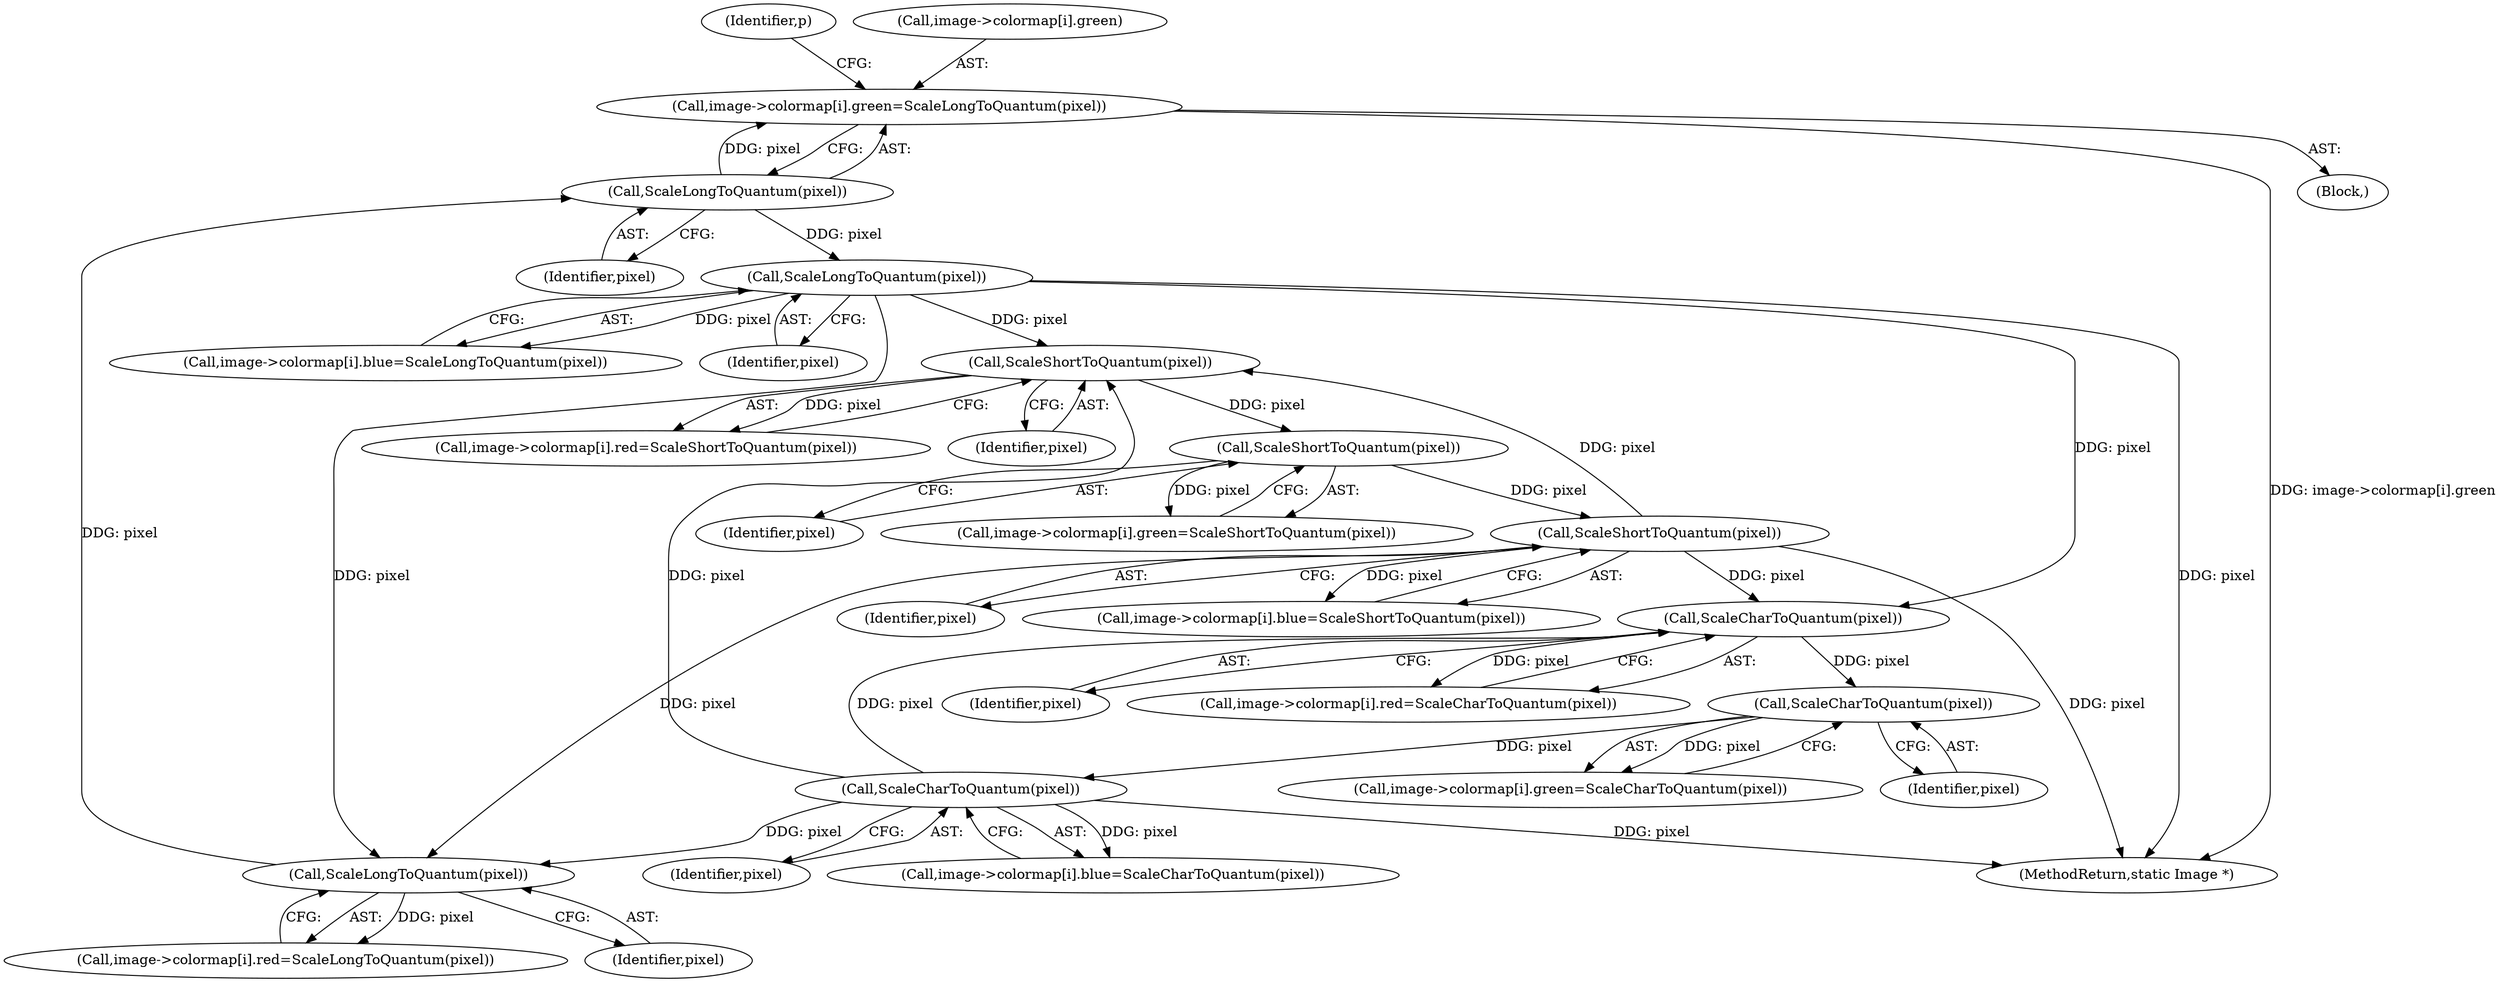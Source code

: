 digraph "0_ImageMagick_f6e9d0d9955e85bdd7540b251cd50d598dacc5e6_36@array" {
"1002278" [label="(Call,image->colormap[i].green=ScaleLongToQuantum(pixel))"];
"1002286" [label="(Call,ScaleLongToQuantum(pixel))"];
"1002269" [label="(Call,ScaleLongToQuantum(pixel))"];
"1002234" [label="(Call,ScaleShortToQuantum(pixel))"];
"1002217" [label="(Call,ScaleShortToQuantum(pixel))"];
"1002200" [label="(Call,ScaleShortToQuantum(pixel))"];
"1002165" [label="(Call,ScaleCharToQuantum(pixel))"];
"1002149" [label="(Call,ScaleCharToQuantum(pixel))"];
"1002133" [label="(Call,ScaleCharToQuantum(pixel))"];
"1002303" [label="(Call,ScaleLongToQuantum(pixel))"];
"1002166" [label="(Identifier,pixel)"];
"1002150" [label="(Identifier,pixel)"];
"1002261" [label="(Call,image->colormap[i].red=ScaleLongToQuantum(pixel))"];
"1002289" [label="(Identifier,p)"];
"1002270" [label="(Identifier,pixel)"];
"1002192" [label="(Call,image->colormap[i].red=ScaleShortToQuantum(pixel))"];
"1002200" [label="(Call,ScaleShortToQuantum(pixel))"];
"1002279" [label="(Call,image->colormap[i].green)"];
"1002295" [label="(Call,image->colormap[i].blue=ScaleLongToQuantum(pixel))"];
"1002217" [label="(Call,ScaleShortToQuantum(pixel))"];
"1002459" [label="(MethodReturn,static Image *)"];
"1002125" [label="(Call,image->colormap[i].red=ScaleCharToQuantum(pixel))"];
"1002278" [label="(Call,image->colormap[i].green=ScaleLongToQuantum(pixel))"];
"1002287" [label="(Identifier,pixel)"];
"1002253" [label="(Block,)"];
"1002304" [label="(Identifier,pixel)"];
"1002201" [label="(Identifier,pixel)"];
"1002235" [label="(Identifier,pixel)"];
"1002133" [label="(Call,ScaleCharToQuantum(pixel))"];
"1002165" [label="(Call,ScaleCharToQuantum(pixel))"];
"1002209" [label="(Call,image->colormap[i].green=ScaleShortToQuantum(pixel))"];
"1002269" [label="(Call,ScaleLongToQuantum(pixel))"];
"1002134" [label="(Identifier,pixel)"];
"1002303" [label="(Call,ScaleLongToQuantum(pixel))"];
"1002157" [label="(Call,image->colormap[i].blue=ScaleCharToQuantum(pixel))"];
"1002286" [label="(Call,ScaleLongToQuantum(pixel))"];
"1002218" [label="(Identifier,pixel)"];
"1002149" [label="(Call,ScaleCharToQuantum(pixel))"];
"1002141" [label="(Call,image->colormap[i].green=ScaleCharToQuantum(pixel))"];
"1002226" [label="(Call,image->colormap[i].blue=ScaleShortToQuantum(pixel))"];
"1002234" [label="(Call,ScaleShortToQuantum(pixel))"];
"1002278" -> "1002253"  [label="AST: "];
"1002278" -> "1002286"  [label="CFG: "];
"1002279" -> "1002278"  [label="AST: "];
"1002286" -> "1002278"  [label="AST: "];
"1002289" -> "1002278"  [label="CFG: "];
"1002278" -> "1002459"  [label="DDG: image->colormap[i].green"];
"1002286" -> "1002278"  [label="DDG: pixel"];
"1002286" -> "1002287"  [label="CFG: "];
"1002287" -> "1002286"  [label="AST: "];
"1002269" -> "1002286"  [label="DDG: pixel"];
"1002286" -> "1002303"  [label="DDG: pixel"];
"1002269" -> "1002261"  [label="AST: "];
"1002269" -> "1002270"  [label="CFG: "];
"1002270" -> "1002269"  [label="AST: "];
"1002261" -> "1002269"  [label="CFG: "];
"1002269" -> "1002261"  [label="DDG: pixel"];
"1002234" -> "1002269"  [label="DDG: pixel"];
"1002165" -> "1002269"  [label="DDG: pixel"];
"1002303" -> "1002269"  [label="DDG: pixel"];
"1002234" -> "1002226"  [label="AST: "];
"1002234" -> "1002235"  [label="CFG: "];
"1002235" -> "1002234"  [label="AST: "];
"1002226" -> "1002234"  [label="CFG: "];
"1002234" -> "1002459"  [label="DDG: pixel"];
"1002234" -> "1002133"  [label="DDG: pixel"];
"1002234" -> "1002200"  [label="DDG: pixel"];
"1002234" -> "1002226"  [label="DDG: pixel"];
"1002217" -> "1002234"  [label="DDG: pixel"];
"1002217" -> "1002209"  [label="AST: "];
"1002217" -> "1002218"  [label="CFG: "];
"1002218" -> "1002217"  [label="AST: "];
"1002209" -> "1002217"  [label="CFG: "];
"1002217" -> "1002209"  [label="DDG: pixel"];
"1002200" -> "1002217"  [label="DDG: pixel"];
"1002200" -> "1002192"  [label="AST: "];
"1002200" -> "1002201"  [label="CFG: "];
"1002201" -> "1002200"  [label="AST: "];
"1002192" -> "1002200"  [label="CFG: "];
"1002200" -> "1002192"  [label="DDG: pixel"];
"1002165" -> "1002200"  [label="DDG: pixel"];
"1002303" -> "1002200"  [label="DDG: pixel"];
"1002165" -> "1002157"  [label="AST: "];
"1002165" -> "1002166"  [label="CFG: "];
"1002166" -> "1002165"  [label="AST: "];
"1002157" -> "1002165"  [label="CFG: "];
"1002165" -> "1002459"  [label="DDG: pixel"];
"1002165" -> "1002133"  [label="DDG: pixel"];
"1002165" -> "1002157"  [label="DDG: pixel"];
"1002149" -> "1002165"  [label="DDG: pixel"];
"1002149" -> "1002141"  [label="AST: "];
"1002149" -> "1002150"  [label="CFG: "];
"1002150" -> "1002149"  [label="AST: "];
"1002141" -> "1002149"  [label="CFG: "];
"1002149" -> "1002141"  [label="DDG: pixel"];
"1002133" -> "1002149"  [label="DDG: pixel"];
"1002133" -> "1002125"  [label="AST: "];
"1002133" -> "1002134"  [label="CFG: "];
"1002134" -> "1002133"  [label="AST: "];
"1002125" -> "1002133"  [label="CFG: "];
"1002133" -> "1002125"  [label="DDG: pixel"];
"1002303" -> "1002133"  [label="DDG: pixel"];
"1002303" -> "1002295"  [label="AST: "];
"1002303" -> "1002304"  [label="CFG: "];
"1002304" -> "1002303"  [label="AST: "];
"1002295" -> "1002303"  [label="CFG: "];
"1002303" -> "1002459"  [label="DDG: pixel"];
"1002303" -> "1002295"  [label="DDG: pixel"];
}
